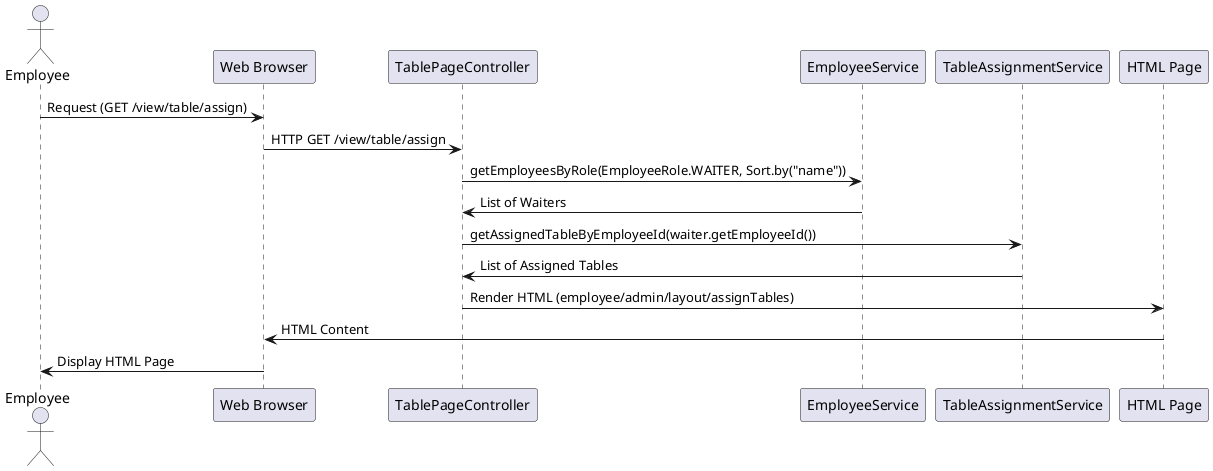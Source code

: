 @startuml
actor Employee
participant "Web Browser" as Browser
participant "TablePageController" as Controller
participant "EmployeeService" as EmployeeService
participant "TableAssignmentService" as TableAssignmentService
participant "HTML Page" as Page

Employee -> Browser: Request (GET /view/table/assign)
Browser -> Controller: HTTP GET /view/table/assign
Controller -> EmployeeService: getEmployeesByRole(EmployeeRole.WAITER, Sort.by("name"))
EmployeeService -> Controller: List of Waiters
Controller -> TableAssignmentService: getAssignedTableByEmployeeId(waiter.getEmployeeId())
TableAssignmentService -> Controller: List of Assigned Tables
Controller -> Page: Render HTML (employee/admin/layout/assignTables)
Page -> Browser: HTML Content
Browser -> Employee: Display HTML Page
@enduml